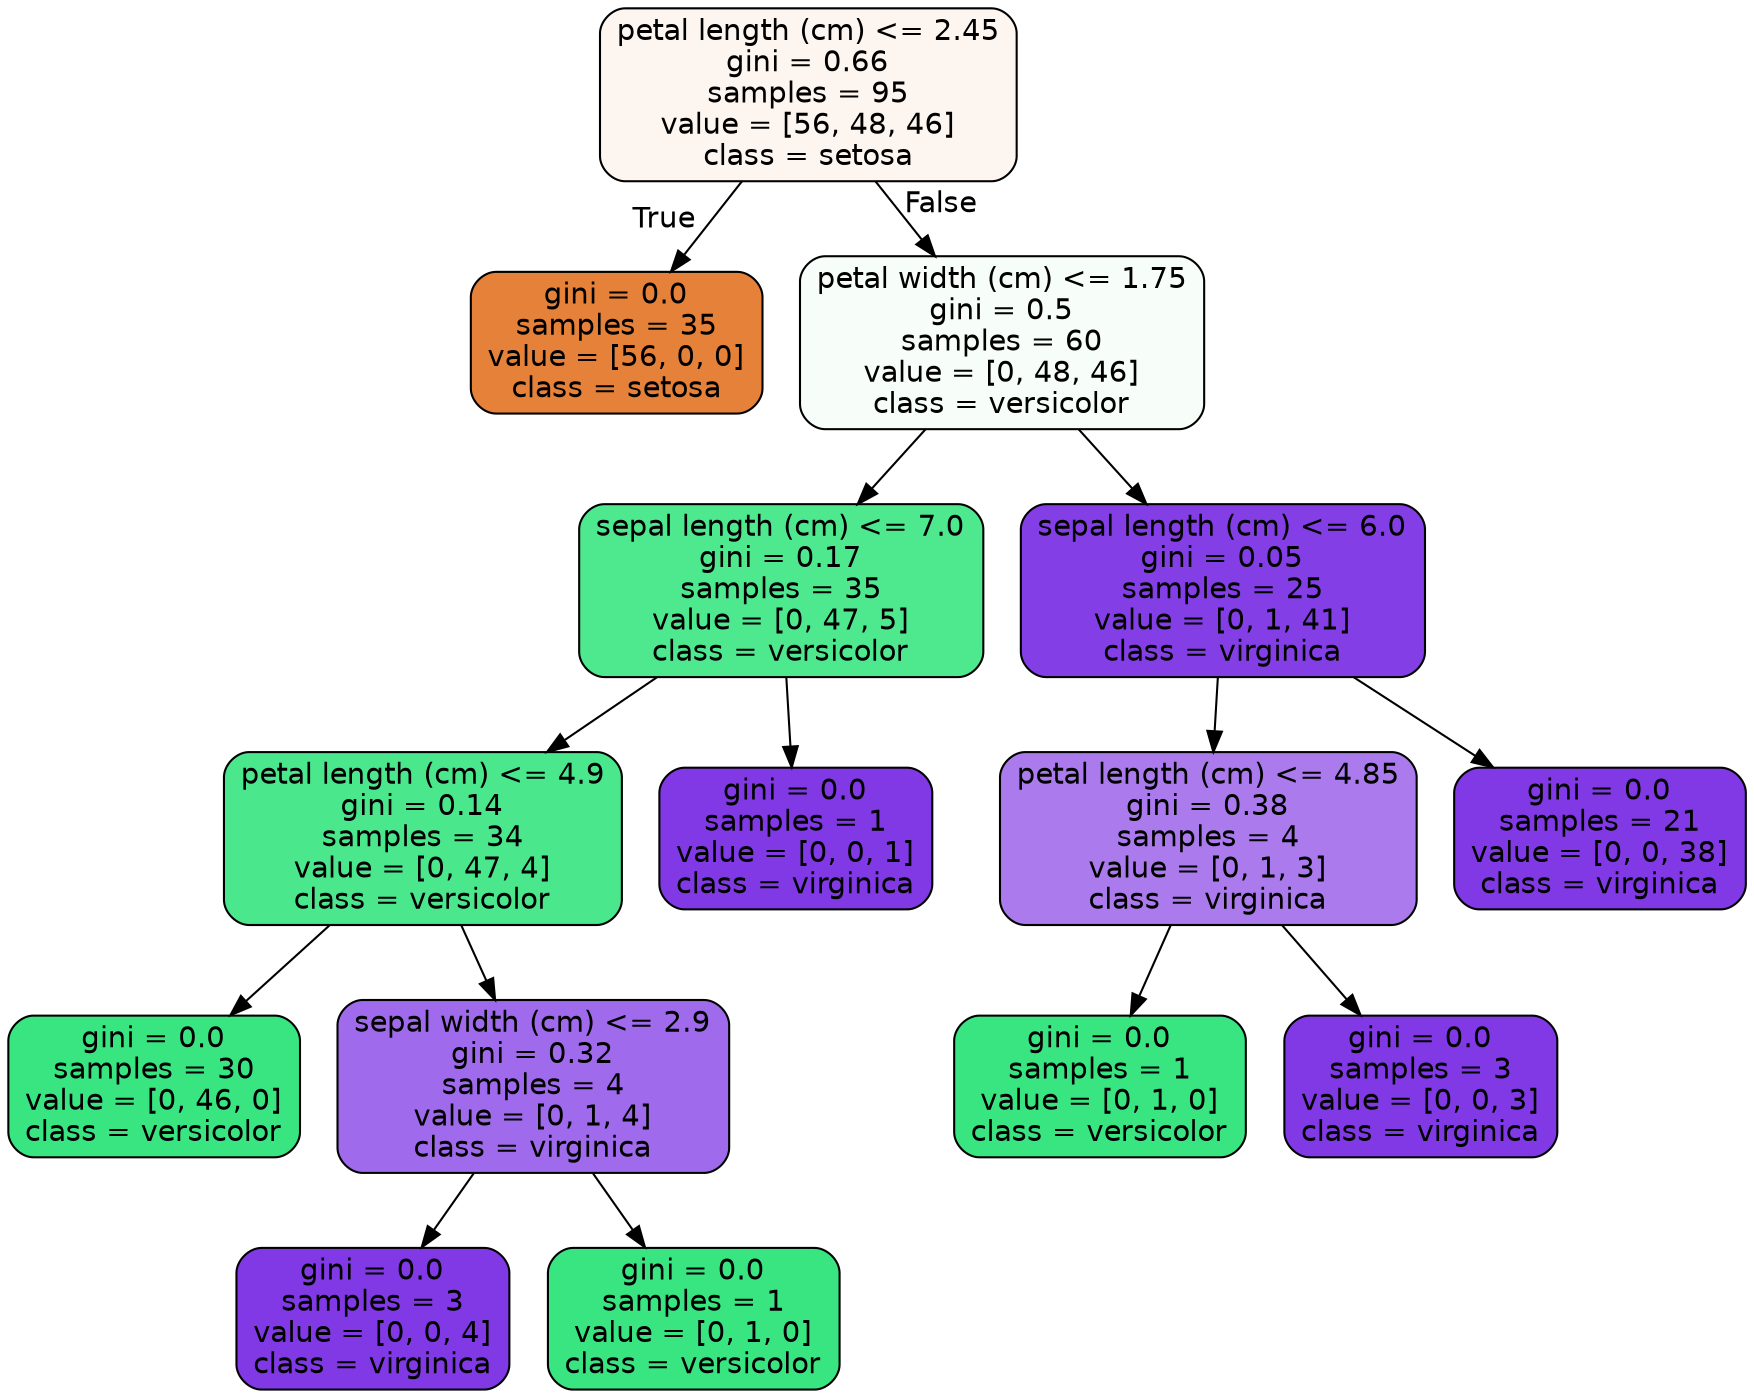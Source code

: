 digraph Tree {
node [shape=box, style="filled, rounded", color="black", fontname=helvetica] ;
edge [fontname=helvetica] ;
0 [label="petal length (cm) <= 2.45\ngini = 0.66\nsamples = 95\nvalue = [56, 48, 46]\nclass = setosa", fillcolor="#fdf5ef"] ;
1 [label="gini = 0.0\nsamples = 35\nvalue = [56, 0, 0]\nclass = setosa", fillcolor="#e58139"] ;
0 -> 1 [labeldistance=2.5, labelangle=45, headlabel="True"] ;
2 [label="petal width (cm) <= 1.75\ngini = 0.5\nsamples = 60\nvalue = [0, 48, 46]\nclass = versicolor", fillcolor="#f7fefa"] ;
0 -> 2 [labeldistance=2.5, labelangle=-45, headlabel="False"] ;
3 [label="sepal length (cm) <= 7.0\ngini = 0.17\nsamples = 35\nvalue = [0, 47, 5]\nclass = versicolor", fillcolor="#4ee88e"] ;
2 -> 3 ;
4 [label="petal length (cm) <= 4.9\ngini = 0.14\nsamples = 34\nvalue = [0, 47, 4]\nclass = versicolor", fillcolor="#4ae78c"] ;
3 -> 4 ;
5 [label="gini = 0.0\nsamples = 30\nvalue = [0, 46, 0]\nclass = versicolor", fillcolor="#39e581"] ;
4 -> 5 ;
6 [label="sepal width (cm) <= 2.9\ngini = 0.32\nsamples = 4\nvalue = [0, 1, 4]\nclass = virginica", fillcolor="#a06aec"] ;
4 -> 6 ;
7 [label="gini = 0.0\nsamples = 3\nvalue = [0, 0, 4]\nclass = virginica", fillcolor="#8139e5"] ;
6 -> 7 ;
8 [label="gini = 0.0\nsamples = 1\nvalue = [0, 1, 0]\nclass = versicolor", fillcolor="#39e581"] ;
6 -> 8 ;
9 [label="gini = 0.0\nsamples = 1\nvalue = [0, 0, 1]\nclass = virginica", fillcolor="#8139e5"] ;
3 -> 9 ;
10 [label="sepal length (cm) <= 6.0\ngini = 0.05\nsamples = 25\nvalue = [0, 1, 41]\nclass = virginica", fillcolor="#843ee6"] ;
2 -> 10 ;
11 [label="petal length (cm) <= 4.85\ngini = 0.38\nsamples = 4\nvalue = [0, 1, 3]\nclass = virginica", fillcolor="#ab7bee"] ;
10 -> 11 ;
12 [label="gini = 0.0\nsamples = 1\nvalue = [0, 1, 0]\nclass = versicolor", fillcolor="#39e581"] ;
11 -> 12 ;
13 [label="gini = 0.0\nsamples = 3\nvalue = [0, 0, 3]\nclass = virginica", fillcolor="#8139e5"] ;
11 -> 13 ;
14 [label="gini = 0.0\nsamples = 21\nvalue = [0, 0, 38]\nclass = virginica", fillcolor="#8139e5"] ;
10 -> 14 ;
}